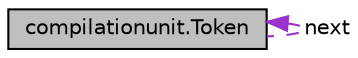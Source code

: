 digraph G
{
  edge [fontname="Helvetica",fontsize="10",labelfontname="Helvetica",labelfontsize="10"];
  node [fontname="Helvetica",fontsize="10",shape=record];
  Node1 [label="compilationunit.Token",height=0.2,width=0.4,color="black", fillcolor="grey75", style="filled" fontcolor="black"];
  Node1 -> Node1 [dir=back,color="darkorchid3",fontsize="10",style="dashed",label="next"];
}

